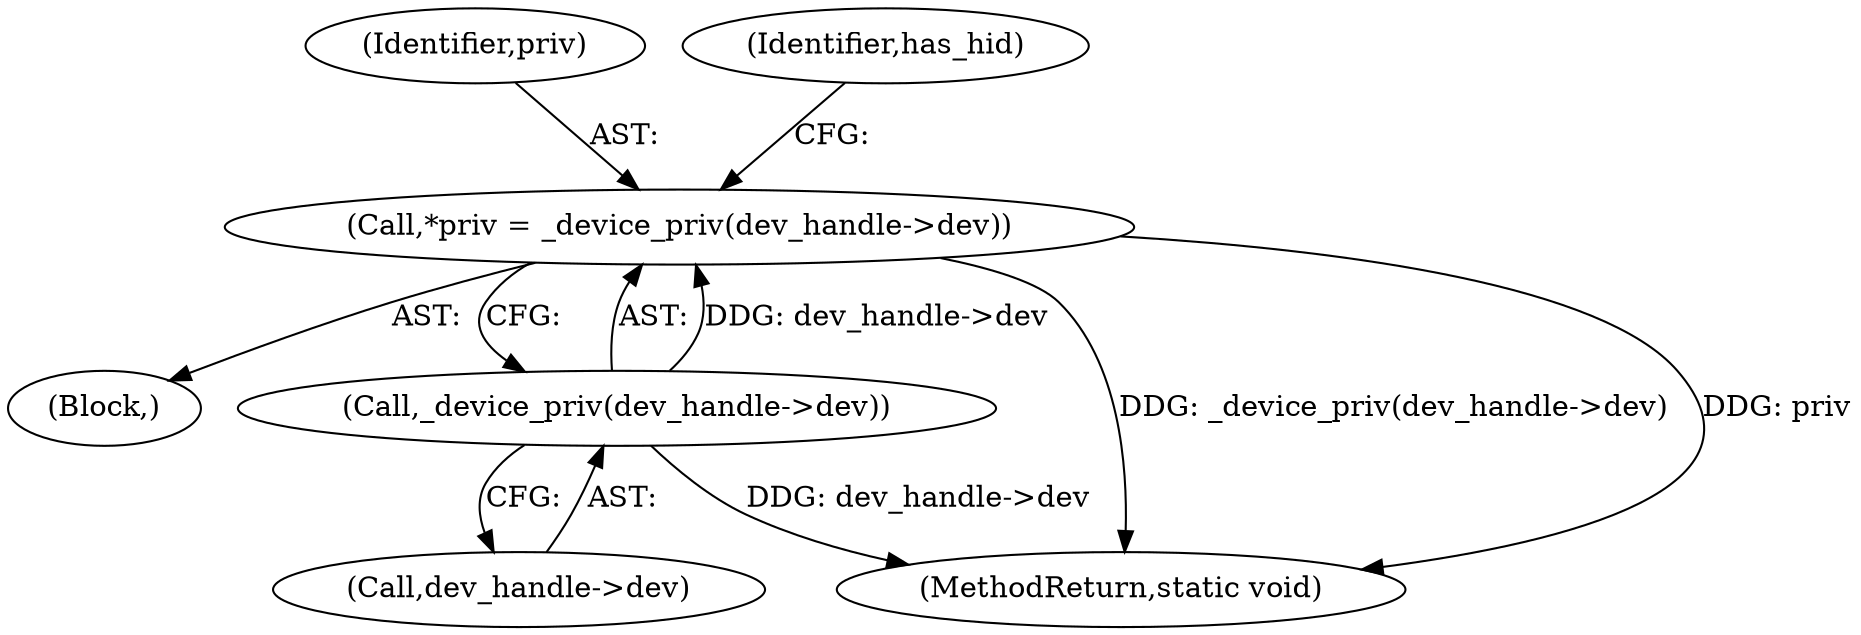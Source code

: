 digraph "0_Chrome_ac149a8d4371c0e01e0934fdd57b09e86f96b5b9_10@pointer" {
"1000105" [label="(Call,*priv = _device_priv(dev_handle->dev))"];
"1000107" [label="(Call,_device_priv(dev_handle->dev))"];
"1000103" [label="(Block,)"];
"1000107" [label="(Call,_device_priv(dev_handle->dev))"];
"1000106" [label="(Identifier,priv)"];
"1000108" [label="(Call,dev_handle->dev)"];
"1000217" [label="(MethodReturn,static void)"];
"1000105" [label="(Call,*priv = _device_priv(dev_handle->dev))"];
"1000115" [label="(Identifier,has_hid)"];
"1000105" -> "1000103"  [label="AST: "];
"1000105" -> "1000107"  [label="CFG: "];
"1000106" -> "1000105"  [label="AST: "];
"1000107" -> "1000105"  [label="AST: "];
"1000115" -> "1000105"  [label="CFG: "];
"1000105" -> "1000217"  [label="DDG: _device_priv(dev_handle->dev)"];
"1000105" -> "1000217"  [label="DDG: priv"];
"1000107" -> "1000105"  [label="DDG: dev_handle->dev"];
"1000107" -> "1000108"  [label="CFG: "];
"1000108" -> "1000107"  [label="AST: "];
"1000107" -> "1000217"  [label="DDG: dev_handle->dev"];
}
